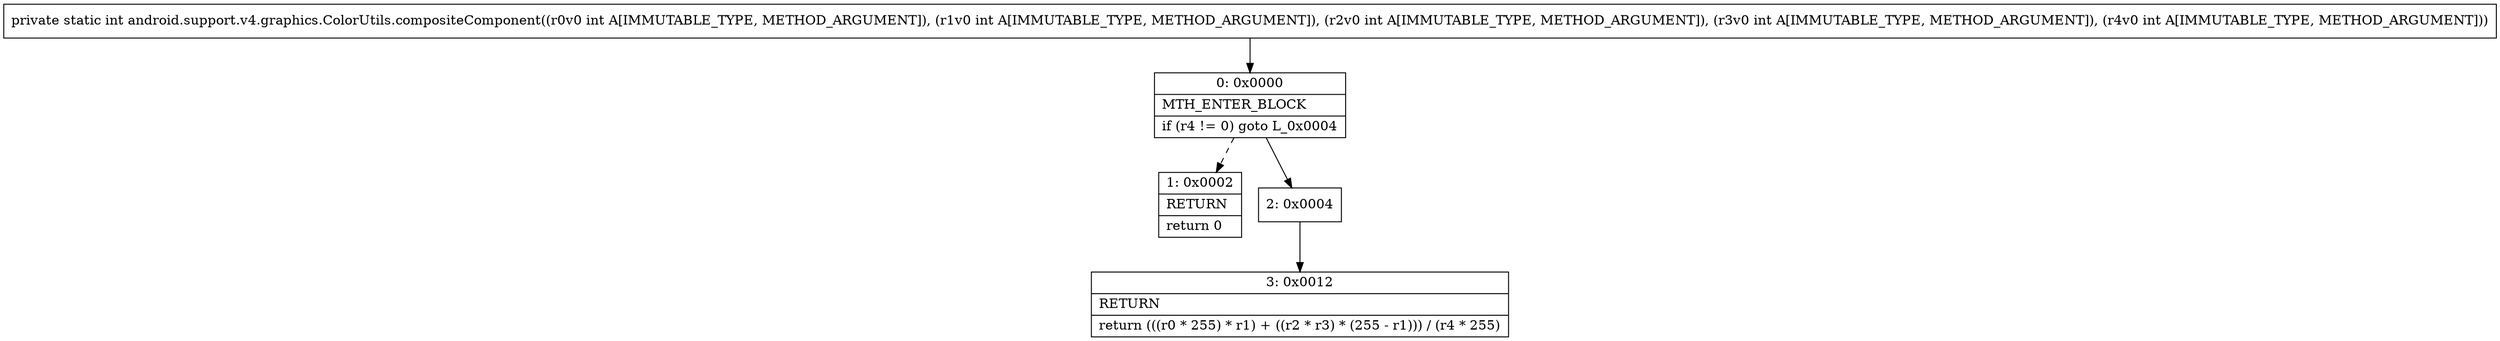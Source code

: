digraph "CFG forandroid.support.v4.graphics.ColorUtils.compositeComponent(IIIII)I" {
Node_0 [shape=record,label="{0\:\ 0x0000|MTH_ENTER_BLOCK\l|if (r4 != 0) goto L_0x0004\l}"];
Node_1 [shape=record,label="{1\:\ 0x0002|RETURN\l|return 0\l}"];
Node_2 [shape=record,label="{2\:\ 0x0004}"];
Node_3 [shape=record,label="{3\:\ 0x0012|RETURN\l|return (((r0 * 255) * r1) + ((r2 * r3) * (255 \- r1))) \/ (r4 * 255)\l}"];
MethodNode[shape=record,label="{private static int android.support.v4.graphics.ColorUtils.compositeComponent((r0v0 int A[IMMUTABLE_TYPE, METHOD_ARGUMENT]), (r1v0 int A[IMMUTABLE_TYPE, METHOD_ARGUMENT]), (r2v0 int A[IMMUTABLE_TYPE, METHOD_ARGUMENT]), (r3v0 int A[IMMUTABLE_TYPE, METHOD_ARGUMENT]), (r4v0 int A[IMMUTABLE_TYPE, METHOD_ARGUMENT])) }"];
MethodNode -> Node_0;
Node_0 -> Node_1[style=dashed];
Node_0 -> Node_2;
Node_2 -> Node_3;
}

